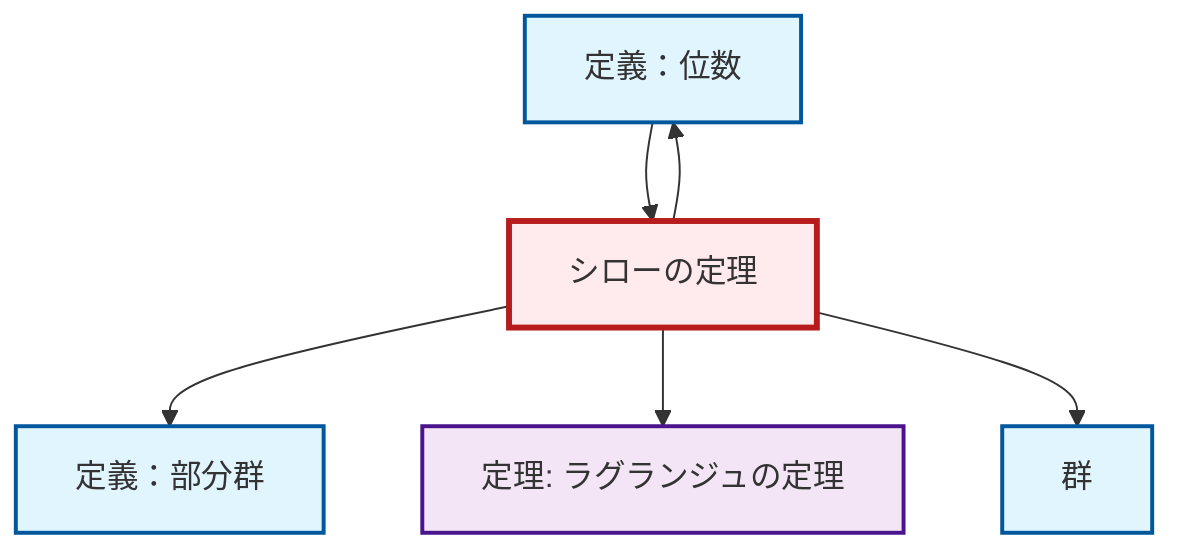 graph TD
    classDef definition fill:#e1f5fe,stroke:#01579b,stroke-width:2px
    classDef theorem fill:#f3e5f5,stroke:#4a148c,stroke-width:2px
    classDef axiom fill:#fff3e0,stroke:#e65100,stroke-width:2px
    classDef example fill:#e8f5e9,stroke:#1b5e20,stroke-width:2px
    classDef current fill:#ffebee,stroke:#b71c1c,stroke-width:3px
    def-subgroup["定義：部分群"]:::definition
    def-order["定義：位数"]:::definition
    def-group["群"]:::definition
    thm-lagrange["定理: ラグランジュの定理"]:::theorem
    thm-sylow["シローの定理"]:::theorem
    thm-sylow --> def-subgroup
    thm-sylow --> thm-lagrange
    thm-sylow --> def-group
    def-order --> thm-sylow
    thm-sylow --> def-order
    class thm-sylow current